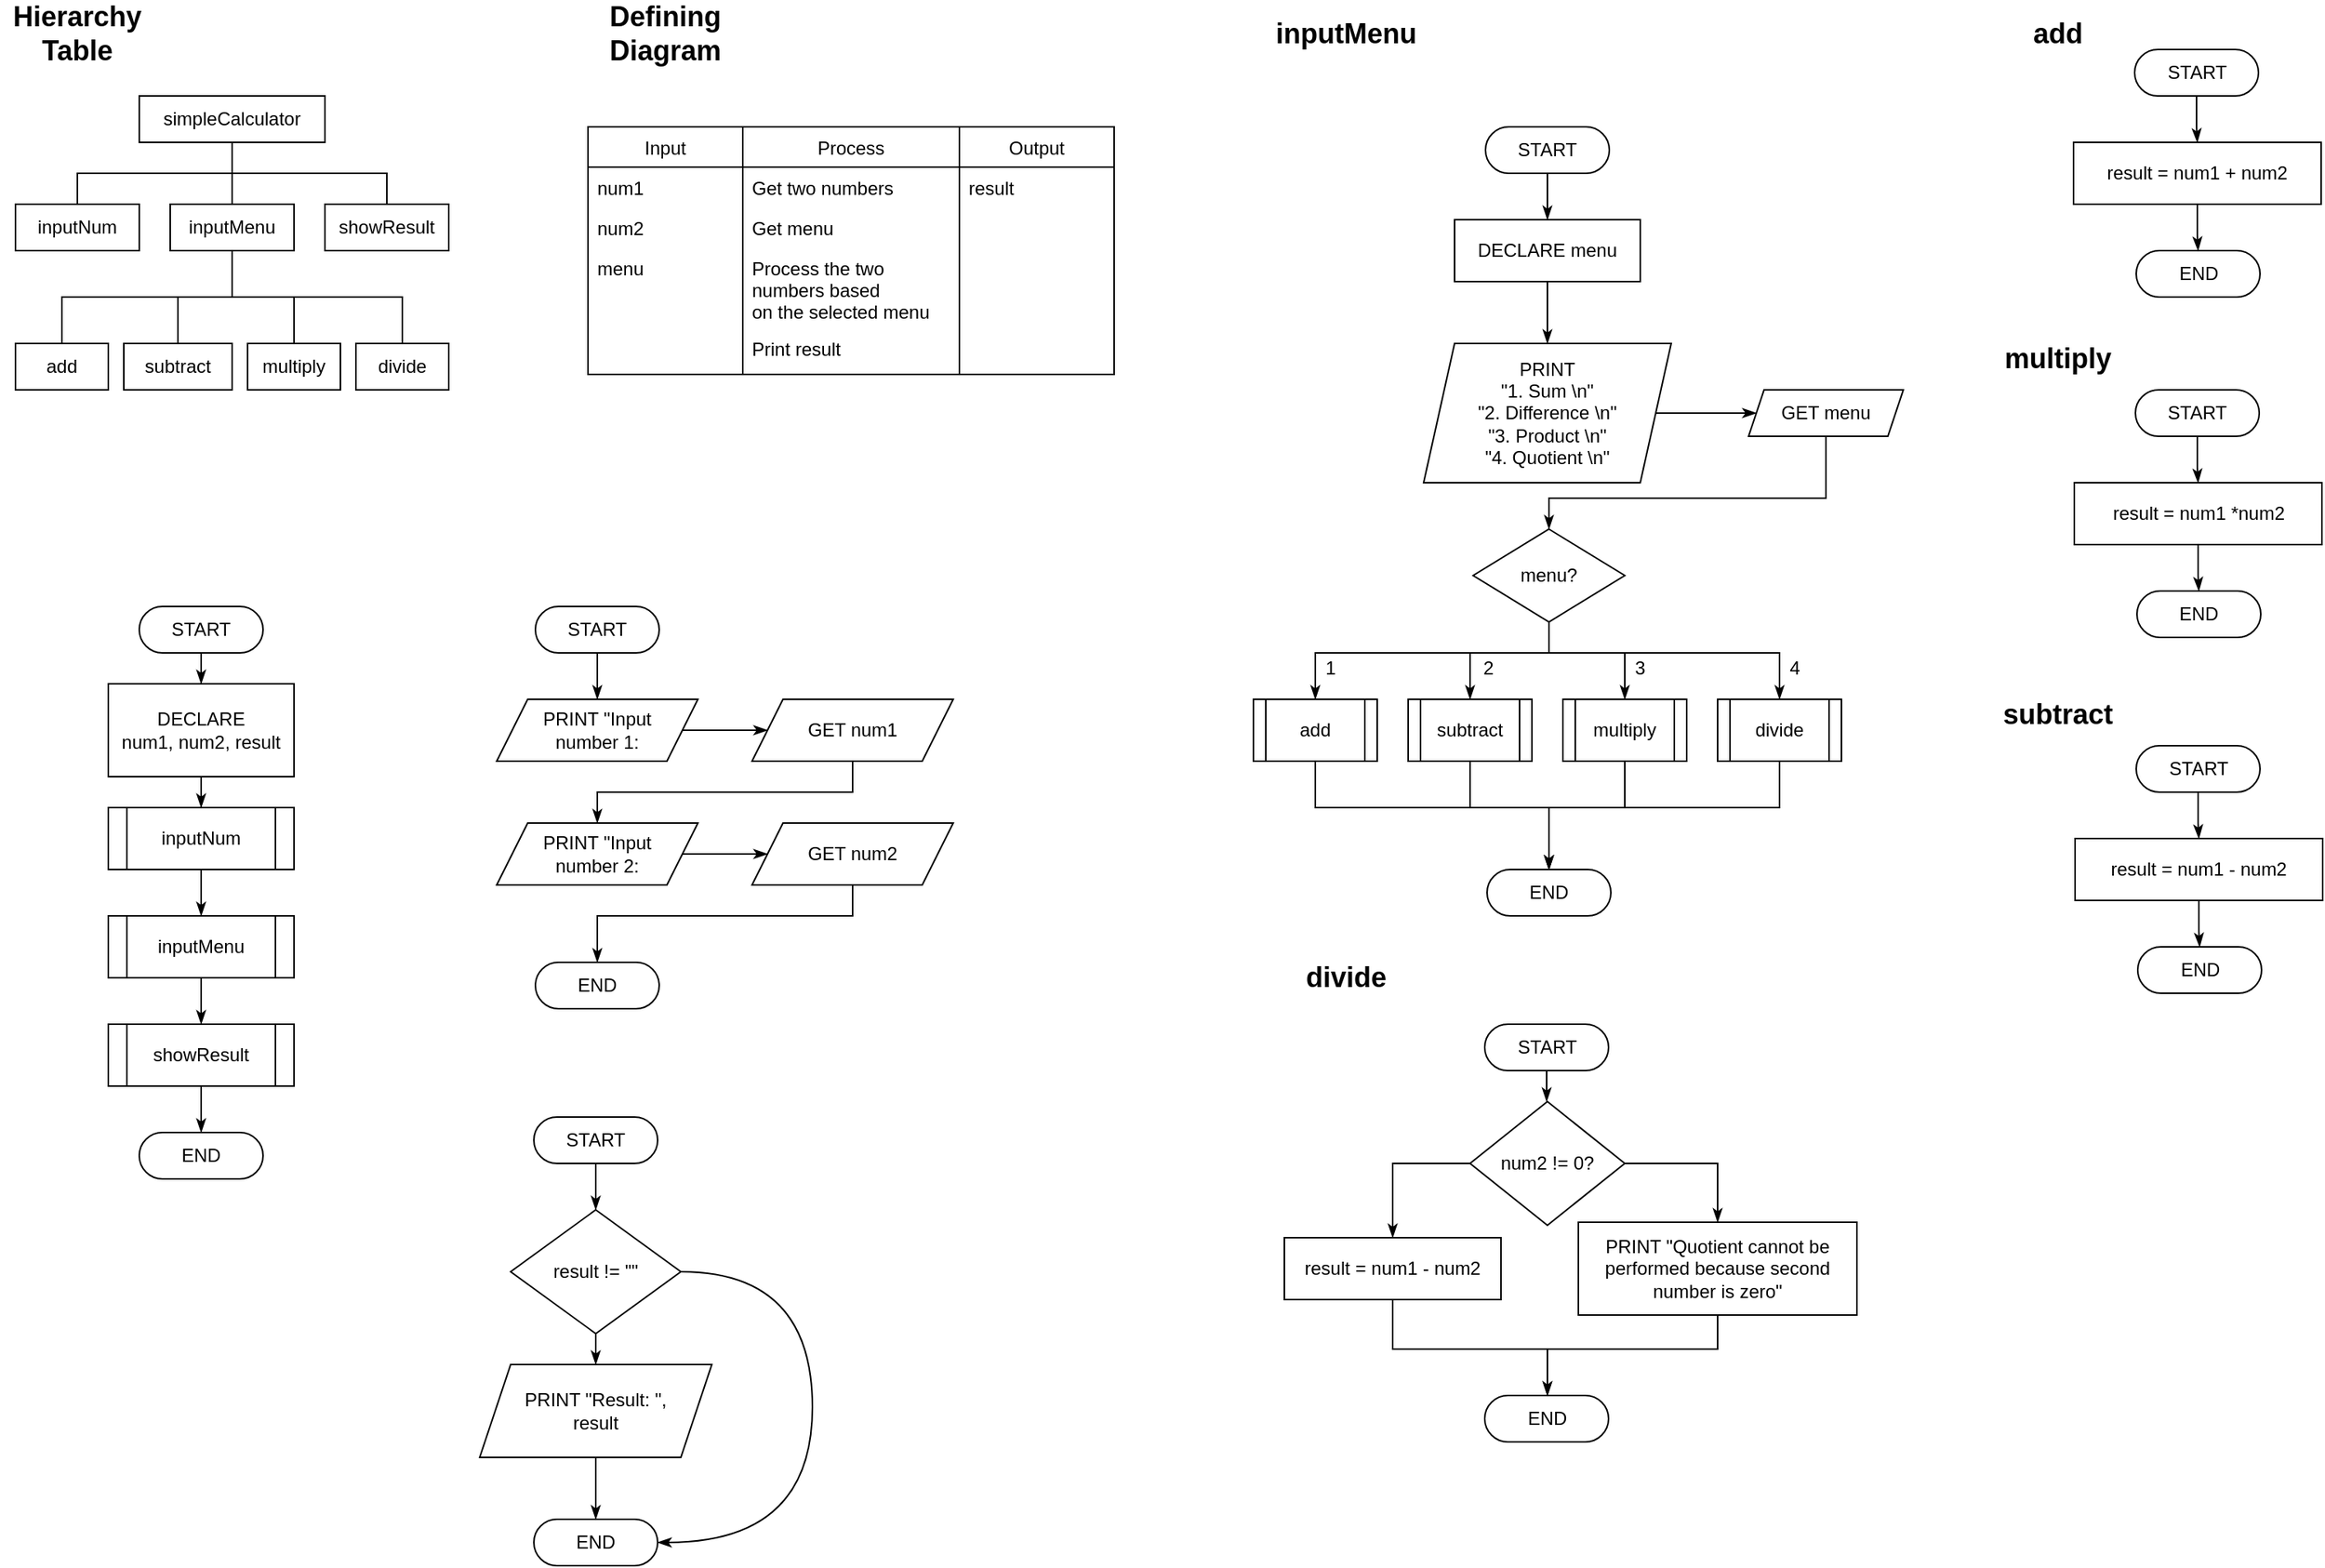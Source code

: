 <mxfile version="15.2.7" type="github"><diagram id="C5RBs43oDa-KdzZeNtuy" name="Page-1"><mxGraphModel dx="1673" dy="985" grid="1" gridSize="10" guides="1" tooltips="1" connect="1" arrows="1" fold="1" page="1" pageScale="1" pageWidth="827" pageHeight="1169" math="0" shadow="0"><root><mxCell id="WIyWlLk6GJQsqaUBKTNV-0"/><mxCell id="WIyWlLk6GJQsqaUBKTNV-1" parent="WIyWlLk6GJQsqaUBKTNV-0"/><mxCell id="2eYa-I5nlKgrahpi1qqB-14" style="edgeStyle=orthogonalEdgeStyle;rounded=0;orthogonalLoop=1;jettySize=auto;html=1;endArrow=none;endFill=0;" edge="1" parent="WIyWlLk6GJQsqaUBKTNV-1" source="2eYa-I5nlKgrahpi1qqB-0" target="2eYa-I5nlKgrahpi1qqB-1"><mxGeometry relative="1" as="geometry"><Array as="points"><mxPoint x="220" y="170"/><mxPoint x="120" y="170"/></Array></mxGeometry></mxCell><mxCell id="2eYa-I5nlKgrahpi1qqB-15" style="edgeStyle=orthogonalEdgeStyle;rounded=0;orthogonalLoop=1;jettySize=auto;html=1;endArrow=none;endFill=0;" edge="1" parent="WIyWlLk6GJQsqaUBKTNV-1" source="2eYa-I5nlKgrahpi1qqB-0" target="2eYa-I5nlKgrahpi1qqB-2"><mxGeometry relative="1" as="geometry"/></mxCell><mxCell id="2eYa-I5nlKgrahpi1qqB-24" style="edgeStyle=orthogonalEdgeStyle;rounded=0;orthogonalLoop=1;jettySize=auto;html=1;entryX=0.5;entryY=0;entryDx=0;entryDy=0;endArrow=none;endFill=0;" edge="1" parent="WIyWlLk6GJQsqaUBKTNV-1" source="2eYa-I5nlKgrahpi1qqB-0" target="2eYa-I5nlKgrahpi1qqB-22"><mxGeometry relative="1" as="geometry"><Array as="points"><mxPoint x="220" y="170"/><mxPoint x="320" y="170"/></Array></mxGeometry></mxCell><mxCell id="2eYa-I5nlKgrahpi1qqB-0" value="simpleCalculator" style="rounded=0;whiteSpace=wrap;html=1;" vertex="1" parent="WIyWlLk6GJQsqaUBKTNV-1"><mxGeometry x="160" y="120" width="120" height="30" as="geometry"/></mxCell><mxCell id="2eYa-I5nlKgrahpi1qqB-1" value="inputNum" style="rounded=0;whiteSpace=wrap;html=1;" vertex="1" parent="WIyWlLk6GJQsqaUBKTNV-1"><mxGeometry x="80" y="190" width="80" height="30" as="geometry"/></mxCell><mxCell id="2eYa-I5nlKgrahpi1qqB-9" style="edgeStyle=orthogonalEdgeStyle;rounded=0;orthogonalLoop=1;jettySize=auto;html=1;endArrow=none;endFill=0;" edge="1" parent="WIyWlLk6GJQsqaUBKTNV-1" source="2eYa-I5nlKgrahpi1qqB-2" target="2eYa-I5nlKgrahpi1qqB-7"><mxGeometry relative="1" as="geometry"><Array as="points"><mxPoint x="220" y="250"/><mxPoint x="330" y="250"/></Array></mxGeometry></mxCell><mxCell id="2eYa-I5nlKgrahpi1qqB-11" style="edgeStyle=orthogonalEdgeStyle;rounded=0;orthogonalLoop=1;jettySize=auto;html=1;entryX=0.5;entryY=0;entryDx=0;entryDy=0;endArrow=none;endFill=0;" edge="1" parent="WIyWlLk6GJQsqaUBKTNV-1" source="2eYa-I5nlKgrahpi1qqB-2" target="2eYa-I5nlKgrahpi1qqB-6"><mxGeometry relative="1" as="geometry"/></mxCell><mxCell id="2eYa-I5nlKgrahpi1qqB-12" style="edgeStyle=orthogonalEdgeStyle;rounded=0;orthogonalLoop=1;jettySize=auto;html=1;entryX=0.5;entryY=0;entryDx=0;entryDy=0;endArrow=none;endFill=0;" edge="1" parent="WIyWlLk6GJQsqaUBKTNV-1" source="2eYa-I5nlKgrahpi1qqB-2" target="2eYa-I5nlKgrahpi1qqB-3"><mxGeometry relative="1" as="geometry"/></mxCell><mxCell id="2eYa-I5nlKgrahpi1qqB-13" style="edgeStyle=orthogonalEdgeStyle;rounded=0;orthogonalLoop=1;jettySize=auto;html=1;entryX=0.5;entryY=0;entryDx=0;entryDy=0;endArrow=none;endFill=0;" edge="1" parent="WIyWlLk6GJQsqaUBKTNV-1" source="2eYa-I5nlKgrahpi1qqB-2" target="2eYa-I5nlKgrahpi1qqB-4"><mxGeometry relative="1" as="geometry"><Array as="points"><mxPoint x="220" y="250"/><mxPoint x="110" y="250"/></Array></mxGeometry></mxCell><mxCell id="2eYa-I5nlKgrahpi1qqB-2" value="inputMenu" style="rounded=0;whiteSpace=wrap;html=1;" vertex="1" parent="WIyWlLk6GJQsqaUBKTNV-1"><mxGeometry x="180" y="190" width="80" height="30" as="geometry"/></mxCell><mxCell id="2eYa-I5nlKgrahpi1qqB-3" value="subtract" style="rounded=0;whiteSpace=wrap;html=1;" vertex="1" parent="WIyWlLk6GJQsqaUBKTNV-1"><mxGeometry x="150" y="280" width="70" height="30" as="geometry"/></mxCell><mxCell id="2eYa-I5nlKgrahpi1qqB-4" value="add" style="rounded=0;whiteSpace=wrap;html=1;" vertex="1" parent="WIyWlLk6GJQsqaUBKTNV-1"><mxGeometry x="80" y="280" width="60" height="30" as="geometry"/></mxCell><mxCell id="2eYa-I5nlKgrahpi1qqB-6" value="multiply" style="rounded=0;whiteSpace=wrap;html=1;" vertex="1" parent="WIyWlLk6GJQsqaUBKTNV-1"><mxGeometry x="230" y="280" width="60" height="30" as="geometry"/></mxCell><mxCell id="2eYa-I5nlKgrahpi1qqB-7" value="divide" style="rounded=0;whiteSpace=wrap;html=1;" vertex="1" parent="WIyWlLk6GJQsqaUBKTNV-1"><mxGeometry x="300" y="280" width="60" height="30" as="geometry"/></mxCell><mxCell id="2eYa-I5nlKgrahpi1qqB-35" style="edgeStyle=orthogonalEdgeStyle;rounded=0;orthogonalLoop=1;jettySize=auto;html=1;entryX=0.5;entryY=0;entryDx=0;entryDy=0;endArrow=classicThin;endFill=1;" edge="1" parent="WIyWlLk6GJQsqaUBKTNV-1" source="2eYa-I5nlKgrahpi1qqB-16" target="2eYa-I5nlKgrahpi1qqB-32"><mxGeometry relative="1" as="geometry"/></mxCell><mxCell id="2eYa-I5nlKgrahpi1qqB-16" value="START" style="rounded=1;whiteSpace=wrap;html=1;arcSize=50;" vertex="1" parent="WIyWlLk6GJQsqaUBKTNV-1"><mxGeometry x="160" y="450" width="80" height="30" as="geometry"/></mxCell><mxCell id="2eYa-I5nlKgrahpi1qqB-29" style="edgeStyle=orthogonalEdgeStyle;rounded=0;orthogonalLoop=1;jettySize=auto;html=1;endArrow=classicThin;endFill=1;" edge="1" parent="WIyWlLk6GJQsqaUBKTNV-1" source="2eYa-I5nlKgrahpi1qqB-18" target="2eYa-I5nlKgrahpi1qqB-21"><mxGeometry relative="1" as="geometry"/></mxCell><mxCell id="2eYa-I5nlKgrahpi1qqB-18" value="inputNum" style="shape=process;whiteSpace=wrap;html=1;backgroundOutline=1;" vertex="1" parent="WIyWlLk6GJQsqaUBKTNV-1"><mxGeometry x="140" y="580" width="120" height="40" as="geometry"/></mxCell><mxCell id="2eYa-I5nlKgrahpi1qqB-30" style="edgeStyle=orthogonalEdgeStyle;rounded=0;orthogonalLoop=1;jettySize=auto;html=1;endArrow=classicThin;endFill=1;" edge="1" parent="WIyWlLk6GJQsqaUBKTNV-1" source="2eYa-I5nlKgrahpi1qqB-21" target="2eYa-I5nlKgrahpi1qqB-26"><mxGeometry relative="1" as="geometry"/></mxCell><mxCell id="2eYa-I5nlKgrahpi1qqB-21" value="inputMenu" style="shape=process;whiteSpace=wrap;html=1;backgroundOutline=1;" vertex="1" parent="WIyWlLk6GJQsqaUBKTNV-1"><mxGeometry x="140" y="650" width="120" height="40" as="geometry"/></mxCell><mxCell id="2eYa-I5nlKgrahpi1qqB-22" value="showResult" style="rounded=0;whiteSpace=wrap;html=1;" vertex="1" parent="WIyWlLk6GJQsqaUBKTNV-1"><mxGeometry x="280" y="190" width="80" height="30" as="geometry"/></mxCell><mxCell id="2eYa-I5nlKgrahpi1qqB-31" style="edgeStyle=orthogonalEdgeStyle;rounded=0;orthogonalLoop=1;jettySize=auto;html=1;endArrow=classicThin;endFill=1;" edge="1" parent="WIyWlLk6GJQsqaUBKTNV-1" source="2eYa-I5nlKgrahpi1qqB-26" target="2eYa-I5nlKgrahpi1qqB-27"><mxGeometry relative="1" as="geometry"/></mxCell><mxCell id="2eYa-I5nlKgrahpi1qqB-26" value="showResult" style="shape=process;whiteSpace=wrap;html=1;backgroundOutline=1;" vertex="1" parent="WIyWlLk6GJQsqaUBKTNV-1"><mxGeometry x="140" y="720" width="120" height="40" as="geometry"/></mxCell><mxCell id="2eYa-I5nlKgrahpi1qqB-27" value="END" style="rounded=1;whiteSpace=wrap;html=1;arcSize=50;" vertex="1" parent="WIyWlLk6GJQsqaUBKTNV-1"><mxGeometry x="160" y="790" width="80" height="30" as="geometry"/></mxCell><mxCell id="2eYa-I5nlKgrahpi1qqB-36" style="edgeStyle=orthogonalEdgeStyle;rounded=0;orthogonalLoop=1;jettySize=auto;html=1;entryX=0.5;entryY=0;entryDx=0;entryDy=0;endArrow=classicThin;endFill=1;" edge="1" parent="WIyWlLk6GJQsqaUBKTNV-1" source="2eYa-I5nlKgrahpi1qqB-32" target="2eYa-I5nlKgrahpi1qqB-18"><mxGeometry relative="1" as="geometry"/></mxCell><mxCell id="2eYa-I5nlKgrahpi1qqB-32" value="&lt;div&gt;DECLARE&lt;/div&gt;&lt;div&gt;num1, num2, result&lt;br&gt;&lt;/div&gt;" style="rounded=0;whiteSpace=wrap;html=1;" vertex="1" parent="WIyWlLk6GJQsqaUBKTNV-1"><mxGeometry x="140" y="500" width="120" height="60" as="geometry"/></mxCell><mxCell id="2eYa-I5nlKgrahpi1qqB-44" style="edgeStyle=orthogonalEdgeStyle;rounded=0;orthogonalLoop=1;jettySize=auto;html=1;endArrow=classicThin;endFill=1;" edge="1" parent="WIyWlLk6GJQsqaUBKTNV-1" source="2eYa-I5nlKgrahpi1qqB-37" target="2eYa-I5nlKgrahpi1qqB-40"><mxGeometry relative="1" as="geometry"/></mxCell><mxCell id="2eYa-I5nlKgrahpi1qqB-37" value="START" style="rounded=1;whiteSpace=wrap;html=1;arcSize=50;" vertex="1" parent="WIyWlLk6GJQsqaUBKTNV-1"><mxGeometry x="416" y="450" width="80" height="30" as="geometry"/></mxCell><mxCell id="2eYa-I5nlKgrahpi1qqB-38" value="END" style="rounded=1;whiteSpace=wrap;html=1;arcSize=50;" vertex="1" parent="WIyWlLk6GJQsqaUBKTNV-1"><mxGeometry x="416" y="680" width="80" height="30" as="geometry"/></mxCell><mxCell id="2eYa-I5nlKgrahpi1qqB-45" style="edgeStyle=orthogonalEdgeStyle;rounded=0;orthogonalLoop=1;jettySize=auto;html=1;entryX=0;entryY=0.5;entryDx=0;entryDy=0;endArrow=classicThin;endFill=1;" edge="1" parent="WIyWlLk6GJQsqaUBKTNV-1" source="2eYa-I5nlKgrahpi1qqB-40" target="2eYa-I5nlKgrahpi1qqB-41"><mxGeometry relative="1" as="geometry"/></mxCell><mxCell id="2eYa-I5nlKgrahpi1qqB-40" value="PRINT &quot;Input number 1:" style="shape=parallelogram;perimeter=parallelogramPerimeter;whiteSpace=wrap;html=1;fixedSize=1;spacingLeft=10;spacingBottom=10;spacingRight=10;spacingTop=10;" vertex="1" parent="WIyWlLk6GJQsqaUBKTNV-1"><mxGeometry x="391" y="510" width="130" height="40" as="geometry"/></mxCell><mxCell id="2eYa-I5nlKgrahpi1qqB-46" style="edgeStyle=orthogonalEdgeStyle;rounded=0;orthogonalLoop=1;jettySize=auto;html=1;entryX=0.5;entryY=0;entryDx=0;entryDy=0;endArrow=classicThin;endFill=1;" edge="1" parent="WIyWlLk6GJQsqaUBKTNV-1" source="2eYa-I5nlKgrahpi1qqB-41" target="2eYa-I5nlKgrahpi1qqB-42"><mxGeometry relative="1" as="geometry"><Array as="points"><mxPoint x="621" y="570"/><mxPoint x="456" y="570"/></Array></mxGeometry></mxCell><mxCell id="2eYa-I5nlKgrahpi1qqB-41" value="GET num1" style="shape=parallelogram;perimeter=parallelogramPerimeter;whiteSpace=wrap;html=1;fixedSize=1;spacingLeft=10;spacingBottom=10;spacingRight=10;spacingTop=10;" vertex="1" parent="WIyWlLk6GJQsqaUBKTNV-1"><mxGeometry x="556" y="510" width="130" height="40" as="geometry"/></mxCell><mxCell id="2eYa-I5nlKgrahpi1qqB-47" style="edgeStyle=orthogonalEdgeStyle;rounded=0;orthogonalLoop=1;jettySize=auto;html=1;endArrow=classicThin;endFill=1;" edge="1" parent="WIyWlLk6GJQsqaUBKTNV-1" source="2eYa-I5nlKgrahpi1qqB-42" target="2eYa-I5nlKgrahpi1qqB-43"><mxGeometry relative="1" as="geometry"/></mxCell><mxCell id="2eYa-I5nlKgrahpi1qqB-42" value="PRINT &quot;Input number 2:" style="shape=parallelogram;perimeter=parallelogramPerimeter;whiteSpace=wrap;html=1;fixedSize=1;spacingLeft=10;spacingBottom=10;spacingRight=10;spacingTop=10;" vertex="1" parent="WIyWlLk6GJQsqaUBKTNV-1"><mxGeometry x="391" y="590" width="130" height="40" as="geometry"/></mxCell><mxCell id="2eYa-I5nlKgrahpi1qqB-48" style="edgeStyle=orthogonalEdgeStyle;rounded=0;orthogonalLoop=1;jettySize=auto;html=1;entryX=0.5;entryY=0;entryDx=0;entryDy=0;endArrow=classicThin;endFill=1;" edge="1" parent="WIyWlLk6GJQsqaUBKTNV-1" source="2eYa-I5nlKgrahpi1qqB-43" target="2eYa-I5nlKgrahpi1qqB-38"><mxGeometry relative="1" as="geometry"><Array as="points"><mxPoint x="621" y="650"/><mxPoint x="456" y="650"/></Array></mxGeometry></mxCell><mxCell id="2eYa-I5nlKgrahpi1qqB-43" value="GET num2" style="shape=parallelogram;perimeter=parallelogramPerimeter;whiteSpace=wrap;html=1;fixedSize=1;spacingLeft=10;spacingBottom=10;spacingRight=10;spacingTop=10;" vertex="1" parent="WIyWlLk6GJQsqaUBKTNV-1"><mxGeometry x="556" y="590" width="130" height="40" as="geometry"/></mxCell><mxCell id="2eYa-I5nlKgrahpi1qqB-56" style="edgeStyle=orthogonalEdgeStyle;curved=1;rounded=0;orthogonalLoop=1;jettySize=auto;html=1;endArrow=classicThin;endFill=1;" edge="1" parent="WIyWlLk6GJQsqaUBKTNV-1" source="2eYa-I5nlKgrahpi1qqB-49" target="2eYa-I5nlKgrahpi1qqB-51"><mxGeometry relative="1" as="geometry"/></mxCell><mxCell id="2eYa-I5nlKgrahpi1qqB-49" value="START" style="rounded=1;whiteSpace=wrap;html=1;arcSize=50;" vertex="1" parent="WIyWlLk6GJQsqaUBKTNV-1"><mxGeometry x="415" y="780" width="80" height="30" as="geometry"/></mxCell><mxCell id="2eYa-I5nlKgrahpi1qqB-50" value="END" style="rounded=1;whiteSpace=wrap;html=1;arcSize=50;" vertex="1" parent="WIyWlLk6GJQsqaUBKTNV-1"><mxGeometry x="415" y="1040" width="80" height="30" as="geometry"/></mxCell><mxCell id="2eYa-I5nlKgrahpi1qqB-53" style="edgeStyle=orthogonalEdgeStyle;rounded=0;orthogonalLoop=1;jettySize=auto;html=1;entryX=1;entryY=0.5;entryDx=0;entryDy=0;endArrow=classicThin;endFill=1;curved=1;" edge="1" parent="WIyWlLk6GJQsqaUBKTNV-1" source="2eYa-I5nlKgrahpi1qqB-51" target="2eYa-I5nlKgrahpi1qqB-50"><mxGeometry relative="1" as="geometry"><Array as="points"><mxPoint x="595" y="880"/><mxPoint x="595" y="1055"/></Array></mxGeometry></mxCell><mxCell id="2eYa-I5nlKgrahpi1qqB-54" style="edgeStyle=orthogonalEdgeStyle;curved=1;rounded=0;orthogonalLoop=1;jettySize=auto;html=1;endArrow=classicThin;endFill=1;" edge="1" parent="WIyWlLk6GJQsqaUBKTNV-1" source="2eYa-I5nlKgrahpi1qqB-51" target="2eYa-I5nlKgrahpi1qqB-52"><mxGeometry relative="1" as="geometry"/></mxCell><mxCell id="2eYa-I5nlKgrahpi1qqB-51" value="result != &quot;&quot;" style="rhombus;whiteSpace=wrap;html=1;" vertex="1" parent="WIyWlLk6GJQsqaUBKTNV-1"><mxGeometry x="400" y="840" width="110" height="80" as="geometry"/></mxCell><mxCell id="2eYa-I5nlKgrahpi1qqB-55" style="edgeStyle=orthogonalEdgeStyle;curved=1;rounded=0;orthogonalLoop=1;jettySize=auto;html=1;entryX=0.5;entryY=0;entryDx=0;entryDy=0;endArrow=classicThin;endFill=1;" edge="1" parent="WIyWlLk6GJQsqaUBKTNV-1" source="2eYa-I5nlKgrahpi1qqB-52" target="2eYa-I5nlKgrahpi1qqB-50"><mxGeometry relative="1" as="geometry"/></mxCell><mxCell id="2eYa-I5nlKgrahpi1qqB-52" value="PRINT &quot;Result: &quot;, result" style="shape=parallelogram;perimeter=parallelogramPerimeter;whiteSpace=wrap;html=1;fixedSize=1;spacing=15;spacingTop=15;spacingLeft=15;spacingBottom=15;spacingRight=15;" vertex="1" parent="WIyWlLk6GJQsqaUBKTNV-1"><mxGeometry x="380" y="940" width="150" height="60" as="geometry"/></mxCell><mxCell id="2eYa-I5nlKgrahpi1qqB-88" style="edgeStyle=orthogonalEdgeStyle;rounded=0;orthogonalLoop=1;jettySize=auto;html=1;entryX=0.5;entryY=0;entryDx=0;entryDy=0;endArrow=classicThin;endFill=1;" edge="1" parent="WIyWlLk6GJQsqaUBKTNV-1" source="2eYa-I5nlKgrahpi1qqB-57" target="2eYa-I5nlKgrahpi1qqB-60"><mxGeometry relative="1" as="geometry"/></mxCell><mxCell id="2eYa-I5nlKgrahpi1qqB-57" value="START" style="rounded=1;whiteSpace=wrap;html=1;arcSize=50;" vertex="1" parent="WIyWlLk6GJQsqaUBKTNV-1"><mxGeometry x="1030" y="140" width="80" height="30" as="geometry"/></mxCell><mxCell id="2eYa-I5nlKgrahpi1qqB-58" value="END" style="rounded=1;whiteSpace=wrap;html=1;arcSize=50;" vertex="1" parent="WIyWlLk6GJQsqaUBKTNV-1"><mxGeometry x="1031" y="620" width="80" height="30" as="geometry"/></mxCell><mxCell id="2eYa-I5nlKgrahpi1qqB-87" style="edgeStyle=orthogonalEdgeStyle;rounded=0;orthogonalLoop=1;jettySize=auto;html=1;entryX=0.5;entryY=0;entryDx=0;entryDy=0;endArrow=classicThin;endFill=1;" edge="1" parent="WIyWlLk6GJQsqaUBKTNV-1" source="2eYa-I5nlKgrahpi1qqB-60" target="2eYa-I5nlKgrahpi1qqB-61"><mxGeometry relative="1" as="geometry"/></mxCell><mxCell id="2eYa-I5nlKgrahpi1qqB-60" value="DECLARE menu" style="rounded=0;whiteSpace=wrap;html=1;" vertex="1" parent="WIyWlLk6GJQsqaUBKTNV-1"><mxGeometry x="1010" y="200" width="120" height="40" as="geometry"/></mxCell><mxCell id="2eYa-I5nlKgrahpi1qqB-84" style="edgeStyle=orthogonalEdgeStyle;rounded=0;orthogonalLoop=1;jettySize=auto;html=1;endArrow=classicThin;endFill=1;" edge="1" parent="WIyWlLk6GJQsqaUBKTNV-1" source="2eYa-I5nlKgrahpi1qqB-61" target="2eYa-I5nlKgrahpi1qqB-62"><mxGeometry relative="1" as="geometry"/></mxCell><mxCell id="2eYa-I5nlKgrahpi1qqB-61" value="PRINT&lt;br&gt;&quot;1. Sum \n&quot;&lt;br&gt;&quot;2. Difference \n&quot;&lt;br&gt;&quot;3. Product \n&quot;&lt;br&gt;&quot;4. Quotient \n&quot;" style="shape=parallelogram;perimeter=parallelogramPerimeter;whiteSpace=wrap;html=1;fixedSize=1;" vertex="1" parent="WIyWlLk6GJQsqaUBKTNV-1"><mxGeometry x="990" y="280" width="160" height="90" as="geometry"/></mxCell><mxCell id="2eYa-I5nlKgrahpi1qqB-85" style="edgeStyle=orthogonalEdgeStyle;rounded=0;orthogonalLoop=1;jettySize=auto;html=1;endArrow=classicThin;endFill=1;" edge="1" parent="WIyWlLk6GJQsqaUBKTNV-1" source="2eYa-I5nlKgrahpi1qqB-62" target="2eYa-I5nlKgrahpi1qqB-64"><mxGeometry relative="1" as="geometry"><Array as="points"><mxPoint x="1250" y="380"/><mxPoint x="1071" y="380"/></Array></mxGeometry></mxCell><mxCell id="2eYa-I5nlKgrahpi1qqB-62" value="GET menu" style="shape=parallelogram;perimeter=parallelogramPerimeter;whiteSpace=wrap;html=1;fixedSize=1;size=10.0;" vertex="1" parent="WIyWlLk6GJQsqaUBKTNV-1"><mxGeometry x="1200" y="310" width="100" height="30" as="geometry"/></mxCell><mxCell id="2eYa-I5nlKgrahpi1qqB-69" style="edgeStyle=orthogonalEdgeStyle;rounded=0;orthogonalLoop=1;jettySize=auto;html=1;entryX=0.5;entryY=0;entryDx=0;entryDy=0;endArrow=classicThin;endFill=1;" edge="1" parent="WIyWlLk6GJQsqaUBKTNV-1" source="2eYa-I5nlKgrahpi1qqB-64" target="2eYa-I5nlKgrahpi1qqB-65"><mxGeometry relative="1" as="geometry"><Array as="points"><mxPoint x="1071" y="480"/><mxPoint x="920" y="480"/></Array></mxGeometry></mxCell><mxCell id="2eYa-I5nlKgrahpi1qqB-70" style="edgeStyle=orthogonalEdgeStyle;rounded=0;orthogonalLoop=1;jettySize=auto;html=1;entryX=0.5;entryY=0;entryDx=0;entryDy=0;endArrow=classicThin;endFill=1;" edge="1" parent="WIyWlLk6GJQsqaUBKTNV-1" source="2eYa-I5nlKgrahpi1qqB-64" target="2eYa-I5nlKgrahpi1qqB-66"><mxGeometry relative="1" as="geometry"><Array as="points"><mxPoint x="1071" y="480"/><mxPoint x="1020" y="480"/></Array></mxGeometry></mxCell><mxCell id="2eYa-I5nlKgrahpi1qqB-71" style="edgeStyle=orthogonalEdgeStyle;rounded=0;orthogonalLoop=1;jettySize=auto;html=1;entryX=0.5;entryY=0;entryDx=0;entryDy=0;endArrow=classicThin;endFill=1;" edge="1" parent="WIyWlLk6GJQsqaUBKTNV-1" source="2eYa-I5nlKgrahpi1qqB-64" target="2eYa-I5nlKgrahpi1qqB-67"><mxGeometry relative="1" as="geometry"><Array as="points"><mxPoint x="1071" y="480"/><mxPoint x="1120" y="480"/></Array></mxGeometry></mxCell><mxCell id="2eYa-I5nlKgrahpi1qqB-72" style="edgeStyle=orthogonalEdgeStyle;rounded=0;orthogonalLoop=1;jettySize=auto;html=1;entryX=0.5;entryY=0;entryDx=0;entryDy=0;endArrow=classicThin;endFill=1;" edge="1" parent="WIyWlLk6GJQsqaUBKTNV-1" source="2eYa-I5nlKgrahpi1qqB-64" target="2eYa-I5nlKgrahpi1qqB-68"><mxGeometry relative="1" as="geometry"><Array as="points"><mxPoint x="1071" y="480"/><mxPoint x="1220" y="480"/></Array></mxGeometry></mxCell><mxCell id="2eYa-I5nlKgrahpi1qqB-64" value="menu?" style="rhombus;whiteSpace=wrap;html=1;" vertex="1" parent="WIyWlLk6GJQsqaUBKTNV-1"><mxGeometry x="1022" y="400" width="98" height="60" as="geometry"/></mxCell><mxCell id="2eYa-I5nlKgrahpi1qqB-73" style="edgeStyle=orthogonalEdgeStyle;rounded=0;orthogonalLoop=1;jettySize=auto;html=1;endArrow=classicThin;endFill=1;" edge="1" parent="WIyWlLk6GJQsqaUBKTNV-1" source="2eYa-I5nlKgrahpi1qqB-65" target="2eYa-I5nlKgrahpi1qqB-58"><mxGeometry relative="1" as="geometry"><Array as="points"><mxPoint x="920" y="580"/><mxPoint x="1071" y="580"/></Array></mxGeometry></mxCell><mxCell id="2eYa-I5nlKgrahpi1qqB-65" value="add" style="shape=process;whiteSpace=wrap;html=1;backgroundOutline=1;" vertex="1" parent="WIyWlLk6GJQsqaUBKTNV-1"><mxGeometry x="880" y="510" width="80" height="40" as="geometry"/></mxCell><mxCell id="2eYa-I5nlKgrahpi1qqB-74" style="edgeStyle=orthogonalEdgeStyle;rounded=0;orthogonalLoop=1;jettySize=auto;html=1;entryX=0.5;entryY=0;entryDx=0;entryDy=0;endArrow=classicThin;endFill=1;" edge="1" parent="WIyWlLk6GJQsqaUBKTNV-1" source="2eYa-I5nlKgrahpi1qqB-66" target="2eYa-I5nlKgrahpi1qqB-58"><mxGeometry relative="1" as="geometry"><Array as="points"><mxPoint x="1020" y="580"/><mxPoint x="1071" y="580"/></Array></mxGeometry></mxCell><mxCell id="2eYa-I5nlKgrahpi1qqB-66" value="subtract" style="shape=process;whiteSpace=wrap;html=1;backgroundOutline=1;" vertex="1" parent="WIyWlLk6GJQsqaUBKTNV-1"><mxGeometry x="980" y="510" width="80" height="40" as="geometry"/></mxCell><mxCell id="2eYa-I5nlKgrahpi1qqB-75" style="edgeStyle=orthogonalEdgeStyle;rounded=0;orthogonalLoop=1;jettySize=auto;html=1;entryX=0.5;entryY=0;entryDx=0;entryDy=0;endArrow=classicThin;endFill=1;" edge="1" parent="WIyWlLk6GJQsqaUBKTNV-1" source="2eYa-I5nlKgrahpi1qqB-67" target="2eYa-I5nlKgrahpi1qqB-58"><mxGeometry relative="1" as="geometry"><Array as="points"><mxPoint x="1120" y="580"/><mxPoint x="1071" y="580"/></Array></mxGeometry></mxCell><mxCell id="2eYa-I5nlKgrahpi1qqB-67" value="multiply" style="shape=process;whiteSpace=wrap;html=1;backgroundOutline=1;" vertex="1" parent="WIyWlLk6GJQsqaUBKTNV-1"><mxGeometry x="1080" y="510" width="80" height="40" as="geometry"/></mxCell><mxCell id="2eYa-I5nlKgrahpi1qqB-76" style="edgeStyle=orthogonalEdgeStyle;rounded=0;orthogonalLoop=1;jettySize=auto;html=1;endArrow=classicThin;endFill=1;entryX=0.5;entryY=0;entryDx=0;entryDy=0;" edge="1" parent="WIyWlLk6GJQsqaUBKTNV-1" source="2eYa-I5nlKgrahpi1qqB-68" target="2eYa-I5nlKgrahpi1qqB-58"><mxGeometry relative="1" as="geometry"><mxPoint x="1070" y="600" as="targetPoint"/><Array as="points"><mxPoint x="1220" y="580"/><mxPoint x="1071" y="580"/></Array></mxGeometry></mxCell><mxCell id="2eYa-I5nlKgrahpi1qqB-68" value="divide" style="shape=process;whiteSpace=wrap;html=1;backgroundOutline=1;" vertex="1" parent="WIyWlLk6GJQsqaUBKTNV-1"><mxGeometry x="1180" y="510" width="80" height="40" as="geometry"/></mxCell><mxCell id="2eYa-I5nlKgrahpi1qqB-77" value="1" style="text;html=1;strokeColor=none;fillColor=none;align=center;verticalAlign=middle;whiteSpace=wrap;rounded=0;" vertex="1" parent="WIyWlLk6GJQsqaUBKTNV-1"><mxGeometry x="920" y="480" width="20" height="20" as="geometry"/></mxCell><mxCell id="2eYa-I5nlKgrahpi1qqB-78" value="2" style="text;html=1;strokeColor=none;fillColor=none;align=center;verticalAlign=middle;whiteSpace=wrap;rounded=0;" vertex="1" parent="WIyWlLk6GJQsqaUBKTNV-1"><mxGeometry x="1022" y="480" width="20" height="20" as="geometry"/></mxCell><mxCell id="2eYa-I5nlKgrahpi1qqB-79" value="3" style="text;html=1;strokeColor=none;fillColor=none;align=center;verticalAlign=middle;whiteSpace=wrap;rounded=0;" vertex="1" parent="WIyWlLk6GJQsqaUBKTNV-1"><mxGeometry x="1120" y="480" width="20" height="20" as="geometry"/></mxCell><mxCell id="2eYa-I5nlKgrahpi1qqB-80" value="4" style="text;html=1;strokeColor=none;fillColor=none;align=center;verticalAlign=middle;whiteSpace=wrap;rounded=0;" vertex="1" parent="WIyWlLk6GJQsqaUBKTNV-1"><mxGeometry x="1220" y="480" width="20" height="20" as="geometry"/></mxCell><mxCell id="2eYa-I5nlKgrahpi1qqB-92" style="edgeStyle=orthogonalEdgeStyle;rounded=0;orthogonalLoop=1;jettySize=auto;html=1;endArrow=classicThin;endFill=1;" edge="1" parent="WIyWlLk6GJQsqaUBKTNV-1" source="2eYa-I5nlKgrahpi1qqB-89" target="2eYa-I5nlKgrahpi1qqB-91"><mxGeometry relative="1" as="geometry"/></mxCell><mxCell id="2eYa-I5nlKgrahpi1qqB-89" value="START" style="rounded=1;whiteSpace=wrap;html=1;arcSize=50;" vertex="1" parent="WIyWlLk6GJQsqaUBKTNV-1"><mxGeometry x="1449.5" y="90" width="80" height="30" as="geometry"/></mxCell><mxCell id="2eYa-I5nlKgrahpi1qqB-90" value="END" style="rounded=1;whiteSpace=wrap;html=1;arcSize=50;" vertex="1" parent="WIyWlLk6GJQsqaUBKTNV-1"><mxGeometry x="1450.5" y="220" width="80" height="30" as="geometry"/></mxCell><mxCell id="2eYa-I5nlKgrahpi1qqB-93" style="edgeStyle=orthogonalEdgeStyle;rounded=0;orthogonalLoop=1;jettySize=auto;html=1;endArrow=classicThin;endFill=1;" edge="1" parent="WIyWlLk6GJQsqaUBKTNV-1" source="2eYa-I5nlKgrahpi1qqB-91" target="2eYa-I5nlKgrahpi1qqB-90"><mxGeometry relative="1" as="geometry"/></mxCell><mxCell id="2eYa-I5nlKgrahpi1qqB-91" value="result = num1 + num2" style="rounded=0;whiteSpace=wrap;html=1;" vertex="1" parent="WIyWlLk6GJQsqaUBKTNV-1"><mxGeometry x="1410" y="150" width="160" height="40" as="geometry"/></mxCell><mxCell id="2eYa-I5nlKgrahpi1qqB-94" style="edgeStyle=orthogonalEdgeStyle;rounded=0;orthogonalLoop=1;jettySize=auto;html=1;endArrow=classicThin;endFill=1;" edge="1" source="2eYa-I5nlKgrahpi1qqB-95" target="2eYa-I5nlKgrahpi1qqB-98" parent="WIyWlLk6GJQsqaUBKTNV-1"><mxGeometry relative="1" as="geometry"/></mxCell><mxCell id="2eYa-I5nlKgrahpi1qqB-95" value="START" style="rounded=1;whiteSpace=wrap;html=1;arcSize=50;" vertex="1" parent="WIyWlLk6GJQsqaUBKTNV-1"><mxGeometry x="1450.5" y="540" width="80" height="30" as="geometry"/></mxCell><mxCell id="2eYa-I5nlKgrahpi1qqB-96" value="END" style="rounded=1;whiteSpace=wrap;html=1;arcSize=50;" vertex="1" parent="WIyWlLk6GJQsqaUBKTNV-1"><mxGeometry x="1451.5" y="670" width="80" height="30" as="geometry"/></mxCell><mxCell id="2eYa-I5nlKgrahpi1qqB-97" style="edgeStyle=orthogonalEdgeStyle;rounded=0;orthogonalLoop=1;jettySize=auto;html=1;endArrow=classicThin;endFill=1;" edge="1" source="2eYa-I5nlKgrahpi1qqB-98" target="2eYa-I5nlKgrahpi1qqB-96" parent="WIyWlLk6GJQsqaUBKTNV-1"><mxGeometry relative="1" as="geometry"/></mxCell><mxCell id="2eYa-I5nlKgrahpi1qqB-98" value="result = num1 - num2" style="rounded=0;whiteSpace=wrap;html=1;" vertex="1" parent="WIyWlLk6GJQsqaUBKTNV-1"><mxGeometry x="1411" y="600" width="160" height="40" as="geometry"/></mxCell><mxCell id="2eYa-I5nlKgrahpi1qqB-100" style="edgeStyle=orthogonalEdgeStyle;rounded=0;orthogonalLoop=1;jettySize=auto;html=1;endArrow=classicThin;endFill=1;" edge="1" source="2eYa-I5nlKgrahpi1qqB-101" target="2eYa-I5nlKgrahpi1qqB-104" parent="WIyWlLk6GJQsqaUBKTNV-1"><mxGeometry relative="1" as="geometry"/></mxCell><mxCell id="2eYa-I5nlKgrahpi1qqB-101" value="START" style="rounded=1;whiteSpace=wrap;html=1;arcSize=50;" vertex="1" parent="WIyWlLk6GJQsqaUBKTNV-1"><mxGeometry x="1450" y="310" width="80" height="30" as="geometry"/></mxCell><mxCell id="2eYa-I5nlKgrahpi1qqB-102" value="END" style="rounded=1;whiteSpace=wrap;html=1;arcSize=50;" vertex="1" parent="WIyWlLk6GJQsqaUBKTNV-1"><mxGeometry x="1451" y="440" width="80" height="30" as="geometry"/></mxCell><mxCell id="2eYa-I5nlKgrahpi1qqB-103" style="edgeStyle=orthogonalEdgeStyle;rounded=0;orthogonalLoop=1;jettySize=auto;html=1;endArrow=classicThin;endFill=1;" edge="1" source="2eYa-I5nlKgrahpi1qqB-104" target="2eYa-I5nlKgrahpi1qqB-102" parent="WIyWlLk6GJQsqaUBKTNV-1"><mxGeometry relative="1" as="geometry"/></mxCell><mxCell id="2eYa-I5nlKgrahpi1qqB-104" value="result = num1 *num2" style="rounded=0;whiteSpace=wrap;html=1;" vertex="1" parent="WIyWlLk6GJQsqaUBKTNV-1"><mxGeometry x="1410.5" y="370" width="160" height="40" as="geometry"/></mxCell><mxCell id="2eYa-I5nlKgrahpi1qqB-112" style="edgeStyle=orthogonalEdgeStyle;rounded=0;orthogonalLoop=1;jettySize=auto;html=1;entryX=0.5;entryY=0;entryDx=0;entryDy=0;endArrow=classicThin;endFill=1;" edge="1" parent="WIyWlLk6GJQsqaUBKTNV-1" source="2eYa-I5nlKgrahpi1qqB-106" target="2eYa-I5nlKgrahpi1qqB-110"><mxGeometry relative="1" as="geometry"/></mxCell><mxCell id="2eYa-I5nlKgrahpi1qqB-106" value="START" style="rounded=1;whiteSpace=wrap;html=1;arcSize=50;" vertex="1" parent="WIyWlLk6GJQsqaUBKTNV-1"><mxGeometry x="1029.5" y="720" width="80" height="30" as="geometry"/></mxCell><mxCell id="2eYa-I5nlKgrahpi1qqB-107" value="END" style="rounded=1;whiteSpace=wrap;html=1;arcSize=50;" vertex="1" parent="WIyWlLk6GJQsqaUBKTNV-1"><mxGeometry x="1029.5" y="960" width="80" height="30" as="geometry"/></mxCell><mxCell id="2eYa-I5nlKgrahpi1qqB-108" style="edgeStyle=orthogonalEdgeStyle;rounded=0;orthogonalLoop=1;jettySize=auto;html=1;endArrow=classicThin;endFill=1;" edge="1" source="2eYa-I5nlKgrahpi1qqB-109" target="2eYa-I5nlKgrahpi1qqB-107" parent="WIyWlLk6GJQsqaUBKTNV-1"><mxGeometry relative="1" as="geometry"><Array as="points"><mxPoint x="970" y="930"/><mxPoint x="1070" y="930"/></Array></mxGeometry></mxCell><mxCell id="2eYa-I5nlKgrahpi1qqB-109" value="result = num1 - num2" style="rounded=0;whiteSpace=wrap;html=1;" vertex="1" parent="WIyWlLk6GJQsqaUBKTNV-1"><mxGeometry x="900" y="858" width="140" height="40" as="geometry"/></mxCell><mxCell id="2eYa-I5nlKgrahpi1qqB-114" style="edgeStyle=orthogonalEdgeStyle;rounded=0;orthogonalLoop=1;jettySize=auto;html=1;endArrow=classicThin;endFill=1;" edge="1" parent="WIyWlLk6GJQsqaUBKTNV-1" source="2eYa-I5nlKgrahpi1qqB-110" target="2eYa-I5nlKgrahpi1qqB-109"><mxGeometry relative="1" as="geometry"><Array as="points"><mxPoint x="970" y="810"/></Array></mxGeometry></mxCell><mxCell id="2eYa-I5nlKgrahpi1qqB-115" style="edgeStyle=orthogonalEdgeStyle;rounded=0;orthogonalLoop=1;jettySize=auto;html=1;endArrow=classicThin;endFill=1;" edge="1" parent="WIyWlLk6GJQsqaUBKTNV-1" source="2eYa-I5nlKgrahpi1qqB-110" target="2eYa-I5nlKgrahpi1qqB-113"><mxGeometry relative="1" as="geometry"><Array as="points"><mxPoint x="1180" y="810"/></Array></mxGeometry></mxCell><mxCell id="2eYa-I5nlKgrahpi1qqB-110" value="num2 != 0?" style="rhombus;whiteSpace=wrap;html=1;" vertex="1" parent="WIyWlLk6GJQsqaUBKTNV-1"><mxGeometry x="1020" y="770" width="100" height="80" as="geometry"/></mxCell><mxCell id="2eYa-I5nlKgrahpi1qqB-116" style="edgeStyle=orthogonalEdgeStyle;rounded=0;orthogonalLoop=1;jettySize=auto;html=1;endArrow=classicThin;endFill=1;" edge="1" parent="WIyWlLk6GJQsqaUBKTNV-1" source="2eYa-I5nlKgrahpi1qqB-113" target="2eYa-I5nlKgrahpi1qqB-107"><mxGeometry relative="1" as="geometry"><Array as="points"><mxPoint x="1180" y="930"/><mxPoint x="1070" y="930"/></Array></mxGeometry></mxCell><mxCell id="2eYa-I5nlKgrahpi1qqB-113" value="PRINT &quot;Quotient cannot be performed because second number is zero&quot;" style="rounded=0;whiteSpace=wrap;html=1;" vertex="1" parent="WIyWlLk6GJQsqaUBKTNV-1"><mxGeometry x="1090" y="848" width="180" height="60" as="geometry"/></mxCell><mxCell id="2eYa-I5nlKgrahpi1qqB-117" value="Input" style="swimlane;fontStyle=0;childLayout=stackLayout;horizontal=1;startSize=26;horizontalStack=0;resizeParent=1;resizeParentMax=0;resizeLast=0;collapsible=1;marginBottom=0;" vertex="1" parent="WIyWlLk6GJQsqaUBKTNV-1"><mxGeometry x="450" y="140" width="100" height="160" as="geometry"/></mxCell><mxCell id="2eYa-I5nlKgrahpi1qqB-118" value="num1" style="text;strokeColor=none;fillColor=none;align=left;verticalAlign=top;spacingLeft=4;spacingRight=4;overflow=hidden;rotatable=0;points=[[0,0.5],[1,0.5]];portConstraint=eastwest;" vertex="1" parent="2eYa-I5nlKgrahpi1qqB-117"><mxGeometry y="26" width="100" height="26" as="geometry"/></mxCell><mxCell id="2eYa-I5nlKgrahpi1qqB-119" value="num2" style="text;strokeColor=none;fillColor=none;align=left;verticalAlign=top;spacingLeft=4;spacingRight=4;overflow=hidden;rotatable=0;points=[[0,0.5],[1,0.5]];portConstraint=eastwest;" vertex="1" parent="2eYa-I5nlKgrahpi1qqB-117"><mxGeometry y="52" width="100" height="26" as="geometry"/></mxCell><mxCell id="2eYa-I5nlKgrahpi1qqB-120" value="menu" style="text;strokeColor=none;fillColor=none;align=left;verticalAlign=top;spacingLeft=4;spacingRight=4;overflow=hidden;rotatable=0;points=[[0,0.5],[1,0.5]];portConstraint=eastwest;" vertex="1" parent="2eYa-I5nlKgrahpi1qqB-117"><mxGeometry y="78" width="100" height="82" as="geometry"/></mxCell><mxCell id="2eYa-I5nlKgrahpi1qqB-121" value="Process" style="swimlane;fontStyle=0;childLayout=stackLayout;horizontal=1;startSize=26;horizontalStack=0;resizeParent=1;resizeParentMax=0;resizeLast=0;collapsible=1;marginBottom=0;" vertex="1" parent="WIyWlLk6GJQsqaUBKTNV-1"><mxGeometry x="550" y="140" width="140" height="160" as="geometry"><mxRectangle x="580" y="150" width="60" height="26" as="alternateBounds"/></mxGeometry></mxCell><mxCell id="2eYa-I5nlKgrahpi1qqB-122" value="Get two numbers" style="text;strokeColor=none;fillColor=none;align=left;verticalAlign=top;spacingLeft=4;spacingRight=4;overflow=hidden;rotatable=0;points=[[0,0.5],[1,0.5]];portConstraint=eastwest;" vertex="1" parent="2eYa-I5nlKgrahpi1qqB-121"><mxGeometry y="26" width="140" height="26" as="geometry"/></mxCell><mxCell id="2eYa-I5nlKgrahpi1qqB-123" value="Get menu" style="text;strokeColor=none;fillColor=none;align=left;verticalAlign=top;spacingLeft=4;spacingRight=4;overflow=hidden;rotatable=0;points=[[0,0.5],[1,0.5]];portConstraint=eastwest;" vertex="1" parent="2eYa-I5nlKgrahpi1qqB-121"><mxGeometry y="52" width="140" height="26" as="geometry"/></mxCell><mxCell id="2eYa-I5nlKgrahpi1qqB-124" value="Process the two&#xA;numbers based&#xA;on the selected menu" style="text;strokeColor=none;fillColor=none;align=left;verticalAlign=top;spacingLeft=4;spacingRight=4;overflow=hidden;rotatable=0;points=[[0,0.5],[1,0.5]];portConstraint=eastwest;" vertex="1" parent="2eYa-I5nlKgrahpi1qqB-121"><mxGeometry y="78" width="140" height="52" as="geometry"/></mxCell><mxCell id="2eYa-I5nlKgrahpi1qqB-130" value="Print result" style="text;strokeColor=none;fillColor=none;align=left;verticalAlign=top;spacingLeft=4;spacingRight=4;overflow=hidden;rotatable=0;points=[[0,0.5],[1,0.5]];portConstraint=eastwest;" vertex="1" parent="2eYa-I5nlKgrahpi1qqB-121"><mxGeometry y="130" width="140" height="30" as="geometry"/></mxCell><mxCell id="2eYa-I5nlKgrahpi1qqB-125" value="Output" style="swimlane;fontStyle=0;childLayout=stackLayout;horizontal=1;startSize=26;horizontalStack=0;resizeParent=1;resizeParentMax=0;resizeLast=0;collapsible=1;marginBottom=0;" vertex="1" parent="WIyWlLk6GJQsqaUBKTNV-1"><mxGeometry x="690" y="140" width="100" height="160" as="geometry"><mxRectangle x="580" y="150" width="60" height="26" as="alternateBounds"/></mxGeometry></mxCell><mxCell id="2eYa-I5nlKgrahpi1qqB-126" value="result" style="text;strokeColor=none;fillColor=none;align=left;verticalAlign=top;spacingLeft=4;spacingRight=4;overflow=hidden;rotatable=0;points=[[0,0.5],[1,0.5]];portConstraint=eastwest;" vertex="1" parent="2eYa-I5nlKgrahpi1qqB-125"><mxGeometry y="26" width="100" height="134" as="geometry"/></mxCell><mxCell id="2eYa-I5nlKgrahpi1qqB-132" value="Hierarchy Table" style="text;html=1;strokeColor=none;fillColor=none;align=center;verticalAlign=middle;whiteSpace=wrap;rounded=0;fontStyle=1;fontSize=18;" vertex="1" parent="WIyWlLk6GJQsqaUBKTNV-1"><mxGeometry x="70" y="60" width="100" height="40" as="geometry"/></mxCell><mxCell id="2eYa-I5nlKgrahpi1qqB-133" value="Defining Diagram" style="text;html=1;strokeColor=none;fillColor=none;align=center;verticalAlign=middle;whiteSpace=wrap;rounded=0;fontStyle=1;fontSize=18;" vertex="1" parent="WIyWlLk6GJQsqaUBKTNV-1"><mxGeometry x="450" y="60" width="100" height="40" as="geometry"/></mxCell><mxCell id="2eYa-I5nlKgrahpi1qqB-134" value="inputMenu" style="text;html=1;strokeColor=none;fillColor=none;align=center;verticalAlign=middle;whiteSpace=wrap;rounded=0;fontStyle=1;fontSize=18;" vertex="1" parent="WIyWlLk6GJQsqaUBKTNV-1"><mxGeometry x="890" y="60" width="100" height="40" as="geometry"/></mxCell><mxCell id="2eYa-I5nlKgrahpi1qqB-135" value="add" style="text;html=1;strokeColor=none;fillColor=none;align=center;verticalAlign=middle;whiteSpace=wrap;rounded=0;fontStyle=1;fontSize=18;" vertex="1" parent="WIyWlLk6GJQsqaUBKTNV-1"><mxGeometry x="1350" y="60" width="100" height="40" as="geometry"/></mxCell><mxCell id="2eYa-I5nlKgrahpi1qqB-136" value="multiply" style="text;html=1;strokeColor=none;fillColor=none;align=center;verticalAlign=middle;whiteSpace=wrap;rounded=0;fontStyle=1;fontSize=18;" vertex="1" parent="WIyWlLk6GJQsqaUBKTNV-1"><mxGeometry x="1350" y="270" width="100" height="40" as="geometry"/></mxCell><mxCell id="2eYa-I5nlKgrahpi1qqB-137" value="subtract" style="text;html=1;strokeColor=none;fillColor=none;align=center;verticalAlign=middle;whiteSpace=wrap;rounded=0;fontStyle=1;fontSize=18;" vertex="1" parent="WIyWlLk6GJQsqaUBKTNV-1"><mxGeometry x="1350" y="500" width="100" height="40" as="geometry"/></mxCell><mxCell id="2eYa-I5nlKgrahpi1qqB-139" value="divide" style="text;html=1;strokeColor=none;fillColor=none;align=center;verticalAlign=middle;whiteSpace=wrap;rounded=0;fontStyle=1;fontSize=18;" vertex="1" parent="WIyWlLk6GJQsqaUBKTNV-1"><mxGeometry x="890" y="670" width="100" height="40" as="geometry"/></mxCell></root></mxGraphModel></diagram></mxfile>